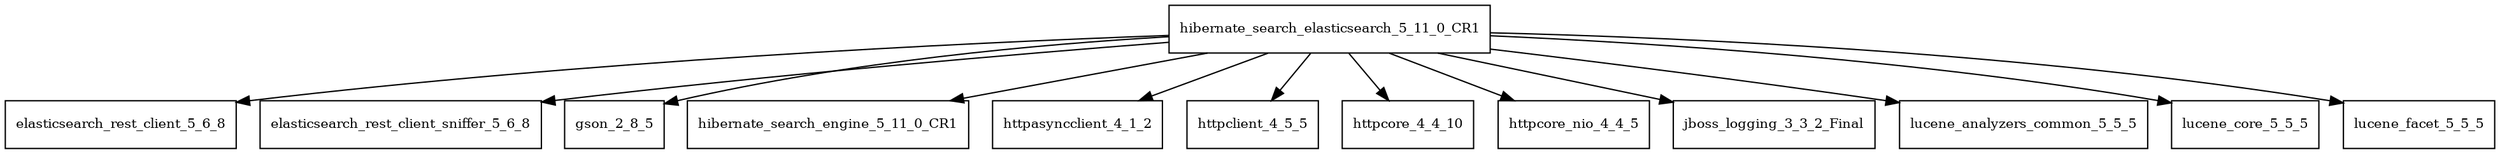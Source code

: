 digraph hibernate_search_elasticsearch_5_11_0_CR1_dependencies {
  node [shape = box, fontsize=10.0];
  hibernate_search_elasticsearch_5_11_0_CR1 -> elasticsearch_rest_client_5_6_8;
  hibernate_search_elasticsearch_5_11_0_CR1 -> elasticsearch_rest_client_sniffer_5_6_8;
  hibernate_search_elasticsearch_5_11_0_CR1 -> gson_2_8_5;
  hibernate_search_elasticsearch_5_11_0_CR1 -> hibernate_search_engine_5_11_0_CR1;
  hibernate_search_elasticsearch_5_11_0_CR1 -> httpasyncclient_4_1_2;
  hibernate_search_elasticsearch_5_11_0_CR1 -> httpclient_4_5_5;
  hibernate_search_elasticsearch_5_11_0_CR1 -> httpcore_4_4_10;
  hibernate_search_elasticsearch_5_11_0_CR1 -> httpcore_nio_4_4_5;
  hibernate_search_elasticsearch_5_11_0_CR1 -> jboss_logging_3_3_2_Final;
  hibernate_search_elasticsearch_5_11_0_CR1 -> lucene_analyzers_common_5_5_5;
  hibernate_search_elasticsearch_5_11_0_CR1 -> lucene_core_5_5_5;
  hibernate_search_elasticsearch_5_11_0_CR1 -> lucene_facet_5_5_5;
}
